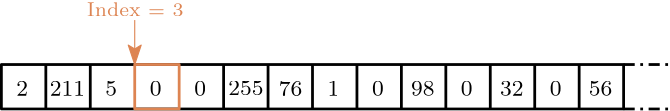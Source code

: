 <?xml version="1.0"?>
<!DOCTYPE ipe SYSTEM "ipe.dtd">
<ipe version="70212" creator="Ipe 7.2.13">
<info created="D:20210625163147" modified="D:20210629185551"/>
<ipestyle name="basic">
<symbol name="arrow/arc(spx)">
<path stroke="sym-stroke" fill="sym-stroke" pen="sym-pen">
0 0 m
-1 0.333 l
-1 -0.333 l
h
</path>
</symbol>
<symbol name="arrow/farc(spx)">
<path stroke="sym-stroke" fill="white" pen="sym-pen">
0 0 m
-1 0.333 l
-1 -0.333 l
h
</path>
</symbol>
<symbol name="arrow/ptarc(spx)">
<path stroke="sym-stroke" fill="sym-stroke" pen="sym-pen">
0 0 m
-1 0.333 l
-0.8 0 l
-1 -0.333 l
h
</path>
</symbol>
<symbol name="arrow/fptarc(spx)">
<path stroke="sym-stroke" fill="white" pen="sym-pen">
0 0 m
-1 0.333 l
-0.8 0 l
-1 -0.333 l
h
</path>
</symbol>
<symbol name="mark/circle(sx)" transformations="translations">
<path fill="sym-stroke">
0.6 0 0 0.6 0 0 e
0.4 0 0 0.4 0 0 e
</path>
</symbol>
<symbol name="mark/disk(sx)" transformations="translations">
<path fill="sym-stroke">
0.6 0 0 0.6 0 0 e
</path>
</symbol>
<symbol name="mark/fdisk(sfx)" transformations="translations">
<group>
<path fill="sym-fill">
0.5 0 0 0.5 0 0 e
</path>
<path fill="sym-stroke" fillrule="eofill">
0.6 0 0 0.6 0 0 e
0.4 0 0 0.4 0 0 e
</path>
</group>
</symbol>
<symbol name="mark/box(sx)" transformations="translations">
<path fill="sym-stroke" fillrule="eofill">
-0.6 -0.6 m
0.6 -0.6 l
0.6 0.6 l
-0.6 0.6 l
h
-0.4 -0.4 m
0.4 -0.4 l
0.4 0.4 l
-0.4 0.4 l
h
</path>
</symbol>
<symbol name="mark/square(sx)" transformations="translations">
<path fill="sym-stroke">
-0.6 -0.6 m
0.6 -0.6 l
0.6 0.6 l
-0.6 0.6 l
h
</path>
</symbol>
<symbol name="mark/fsquare(sfx)" transformations="translations">
<group>
<path fill="sym-fill">
-0.5 -0.5 m
0.5 -0.5 l
0.5 0.5 l
-0.5 0.5 l
h
</path>
<path fill="sym-stroke" fillrule="eofill">
-0.6 -0.6 m
0.6 -0.6 l
0.6 0.6 l
-0.6 0.6 l
h
-0.4 -0.4 m
0.4 -0.4 l
0.4 0.4 l
-0.4 0.4 l
h
</path>
</group>
</symbol>
<symbol name="mark/cross(sx)" transformations="translations">
<group>
<path fill="sym-stroke">
-0.43 -0.57 m
0.57 0.43 l
0.43 0.57 l
-0.57 -0.43 l
h
</path>
<path fill="sym-stroke">
-0.43 0.57 m
0.57 -0.43 l
0.43 -0.57 l
-0.57 0.43 l
h
</path>
</group>
</symbol>
<symbol name="arrow/fnormal(spx)">
<path stroke="sym-stroke" fill="white" pen="sym-pen">
0 0 m
-1 0.333 l
-1 -0.333 l
h
</path>
</symbol>
<symbol name="arrow/pointed(spx)">
<path stroke="sym-stroke" fill="sym-stroke" pen="sym-pen">
0 0 m
-1 0.333 l
-0.8 0 l
-1 -0.333 l
h
</path>
</symbol>
<symbol name="arrow/fpointed(spx)">
<path stroke="sym-stroke" fill="white" pen="sym-pen">
0 0 m
-1 0.333 l
-0.8 0 l
-1 -0.333 l
h
</path>
</symbol>
<symbol name="arrow/linear(spx)">
<path stroke="sym-stroke" pen="sym-pen">
-1 0.333 m
0 0 l
-1 -0.333 l
</path>
</symbol>
<symbol name="arrow/fdouble(spx)">
<path stroke="sym-stroke" fill="white" pen="sym-pen">
0 0 m
-1 0.333 l
-1 -0.333 l
h
-1 0 m
-2 0.333 l
-2 -0.333 l
h
</path>
</symbol>
<symbol name="arrow/double(spx)">
<path stroke="sym-stroke" fill="sym-stroke" pen="sym-pen">
0 0 m
-1 0.333 l
-1 -0.333 l
h
-1 0 m
-2 0.333 l
-2 -0.333 l
h
</path>
</symbol>
<pen name="heavier" value="0.8"/>
<pen name="fat" value="1.2"/>
<pen name="ultrafat" value="2"/>
<symbolsize name="large" value="5"/>
<symbolsize name="small" value="2"/>
<symbolsize name="tiny" value="1.1"/>
<arrowsize name="large" value="10"/>
<arrowsize name="small" value="5"/>
<arrowsize name="tiny" value="3"/>
<color name="sbblue" value="0.298 0.447 0.79"/>
<color name="sbgreen" value="0.333 0.658 0.407"/>
<color name="sborange" value="0.866 0.517 0.321"/>
<color name="sbred" value="0.768 0.305 0.321"/>
<color name="sbpurple" value="0.505 0.447 0.698"/>
<color name="red" value="1 0 0"/>
<color name="green" value="0 1 0"/>
<color name="blue" value="0 0 1"/>
<color name="yellow" value="1 1 0"/>
<color name="orange" value="1 0.647 0"/>
<color name="gold" value="1 0.843 0"/>
<color name="purple" value="0.627 0.125 0.941"/>
<color name="gray" value="0.745"/>
<color name="brown" value="0.647 0.165 0.165"/>
<color name="navy" value="0 0 0.502"/>
<color name="pink" value="1 0.753 0.796"/>
<color name="seagreen" value="0.18 0.545 0.341"/>
<color name="turquoise" value="0.251 0.878 0.816"/>
<color name="violet" value="0.933 0.51 0.933"/>
<color name="darkblue" value="0 0 0.545"/>
<color name="darkcyan" value="0 0.545 0.545"/>
<color name="darkgray" value="0.663"/>
<color name="verydarkgray" value="0.4"/>
<color name="darkgreen" value="0 0.392 0"/>
<color name="darkmagenta" value="0.545 0 0.545"/>
<color name="darkorange" value="1 0.549 0"/>
<color name="darkred" value="0.545 0 0"/>
<color name="lightblue" value="0.678 0.847 0.902"/>
<color name="lightcyan" value="0.878 1 1"/>
<color name="lightgray" value="0.827"/>
<color name="lightgreen" value="0.565 0.933 0.565"/>
<color name="lightyellow" value="1 1 0.878"/>
<dashstyle name="dashed" value="[4] 0"/>
<dashstyle name="dotted" value="[1 3] 0"/>
<dashstyle name="dash dotted" value="[4 2 1 2] 0"/>
<dashstyle name="dash dot dotted" value="[4 2 1 2 1 2] 0"/>
<textsize name="large" value="\large"/>
<textsize name="Large" value="\Large"/>
<textsize name="LARGE" value="\LARGE"/>
<textsize name="huge" value="\huge"/>
<textsize name="Huge" value="\Huge"/>
<textsize name="small" value="\small"/>
<textsize name="footnote" value="\footnotesize"/>
<textsize name="tiny" value="\tiny"/>
<textstyle name="center" begin="\begin{center}" end="\end{center}"/>
<textstyle name="itemize" begin="\begin{itemize}" end="\end{itemize}"/>
<textstyle name="item" begin="\begin{itemize}\item{}" end="\end{itemize}"/>
<gridsize name="4 pts" value="4"/>
<gridsize name="8 pts (~3 mm)" value="8"/>
<gridsize name="16 pts (~6 mm)" value="16"/>
<gridsize name="32 pts (~12 mm)" value="32"/>
<gridsize name="10 pts (~3.5 mm)" value="10"/>
<gridsize name="20 pts (~7 mm)" value="20"/>
<gridsize name="14 pts (~5 mm)" value="14"/>
<gridsize name="28 pts (~10 mm)" value="28"/>
<gridsize name="56 pts (~20 mm)" value="56"/>
<anglesize name="90 deg" value="90"/>
<anglesize name="60 deg" value="60"/>
<anglesize name="45 deg" value="45"/>
<anglesize name="30 deg" value="30"/>
<anglesize name="22.5 deg" value="22.5"/>
<opacity name="10%" value="0.1"/>
<opacity name="30%" value="0.3"/>
<opacity name="50%" value="0.5"/>
<opacity name="75%" value="0.75"/>
<tiling name="falling" angle="-60" step="4" width="1"/>
<tiling name="rising" angle="30" step="4" width="1"/>
</ipestyle>
<page>
<layer name="alpha"/>
<view layers="alpha" active="alpha"/>
<text layer="alpha" matrix="1 0 0 1 1.39258 -99.2055" transformations="translations" pos="84 792" stroke="black" type="label" width="4.234" height="5.136" depth="0" valign="baseline" size="8">2</text>
<text matrix="1 0 0 1 13.3926 -99.2055" transformations="translations" pos="84 792" stroke="black" type="label" width="12.703" height="5.136" depth="0" valign="baseline" size="8">211</text>
<text matrix="1 0 0 1 33.3926 -99.2055" transformations="translations" pos="84 792" stroke="black" type="label" width="4.234" height="5.136" depth="0" valign="baseline" size="8">5</text>
<text matrix="1 0 0 1 49.3926 -99.2055" transformations="translations" pos="84 792" stroke="black" type="label" width="4.234" height="5.136" depth="0" valign="baseline" size="8">0</text>
<text matrix="1 0 0 1 65.3926 -99.2055" transformations="translations" pos="84 792" stroke="black" type="label" width="4.234" height="5.136" depth="0" valign="baseline" size="8">0</text>
<text matrix="1 0 0 1 77.6357 -99.0865" transformations="translations" pos="84 792" stroke="black" type="label" width="12.703" height="5.136" depth="0" valign="baseline" size="8">255</text>
<text matrix="1 0 0 1 95.8764 -99.3303" transformations="translations" pos="84 792" stroke="black" type="label" width="8.468" height="5.136" depth="0" valign="baseline" size="8">76</text>
<text matrix="1 0 0 1 113.393 -99.2055" transformations="translations" pos="84 792" stroke="black" type="label" width="4.234" height="5.136" depth="0" valign="baseline" size="8">1</text>
<text matrix="1 0 0 1 129.393 -99.2055" transformations="translations" pos="84 792" stroke="black" type="label" width="4.234" height="5.136" depth="0" valign="baseline" size="8">0</text>
<text matrix="1 0 0 1 143.476 -99.2021" transformations="translations" pos="84 792" stroke="black" type="label" width="8.468" height="5.136" depth="0" valign="baseline" size="8">98</text>
<text matrix="1 0 0 1 161.393 -99.2055" transformations="translations" pos="84 792" stroke="black" type="label" width="4.234" height="5.136" depth="0" valign="baseline" size="8">0</text>
<text matrix="1 0 0 1 175.476 -99.2021" transformations="translations" pos="84 792" stroke="black" type="label" width="8.468" height="5.136" depth="0" valign="baseline" size="8">32</text>
<text matrix="1 0 0 1 193.393 -99.2055" transformations="translations" pos="84 792" stroke="black" type="label" width="4.234" height="5.136" depth="0" valign="baseline" size="8">0</text>
<text matrix="1 0 0 1 207.476 -99.2021" transformations="translations" pos="84 792" stroke="black" type="label" width="8.468" height="5.136" depth="0" valign="baseline" size="8">56</text>
<path stroke="black" pen="1">
80 704 m
80 688 l
304 688 l
304 704 l
h
</path>
<path stroke="black" pen="1">
96 704 m
96 688 l
</path>
<path stroke="black" pen="1">
112 704 m
112 688 l
</path>
<path stroke="black" pen="1">
160 704 m
160 688 l
</path>
<path stroke="black" pen="1">
176 704 m
176 688 l
</path>
<path stroke="black" pen="1">
192 704 m
192 688 l
</path>
<path stroke="black" pen="1">
208 704 m
208 688 l
</path>
<path stroke="black" pen="1">
224 704 m
224 688 l
</path>
<path stroke="black" pen="1">
240 704 m
240 688 l
</path>
<path stroke="black" pen="1">
256 704 m
256 688 l
</path>
<path stroke="black" pen="1">
272 704 m
272 688 l
</path>
<path stroke="black" pen="1">
288 704 m
288 688 l
</path>
<path stroke="black" dash="dash dotted" pen="1">
304 704 m
320 704 l
</path>
<path stroke="black" dash="dash dotted" pen="1">
304 688 m
320 688 l
</path>
<path stroke="sborange" pen="1">
128 704 m
128 688 l
144 688 l
144 704 l
h
</path>
<path stroke="sborange" arrow="ptarc/normal">
128 720 m
128 704 l
</path>
<text matrix="1 0 0 1 -21.263 -2.61501" transformations="translations" pos="132 724" stroke="sborange" type="label" width="34.863" height="4.843" depth="0" valign="baseline" size="7">Index = 3</text>
</page>
</ipe>
